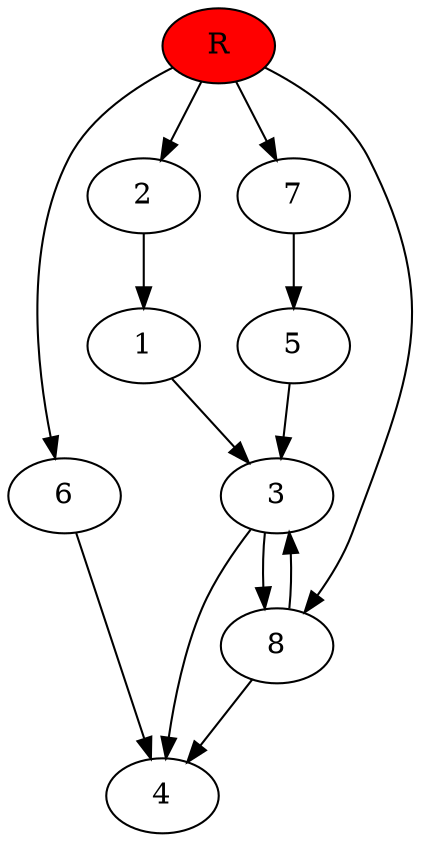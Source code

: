 digraph prb19934 {
	1
	2
	3
	4
	5
	6
	7
	8
	R [fillcolor="#ff0000" style=filled]
	1 -> 3
	2 -> 1
	3 -> 4
	3 -> 8
	5 -> 3
	6 -> 4
	7 -> 5
	8 -> 3
	8 -> 4
	R -> 2
	R -> 6
	R -> 7
	R -> 8
}
